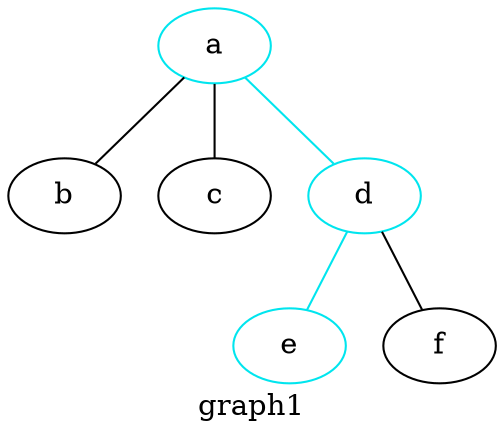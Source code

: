 graph graph1 {
  label=graph1
  a--{b c}
  a--d--e [color=turquoise2]
  d--f
  a [color=turquoise2]
  d [color=turquoise2]
  e [color=turquoise2]
}
